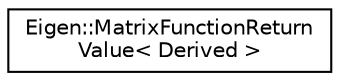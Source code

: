 digraph "Graphical Class Hierarchy"
{
  edge [fontname="Helvetica",fontsize="10",labelfontname="Helvetica",labelfontsize="10"];
  node [fontname="Helvetica",fontsize="10",shape=record];
  rankdir="LR";
  Node1 [label="Eigen::MatrixFunctionReturn\lValue\< Derived \>",height=0.2,width=0.4,color="black", fillcolor="white", style="filled",URL="$class_eigen_1_1_matrix_function_return_value.html"];
}
